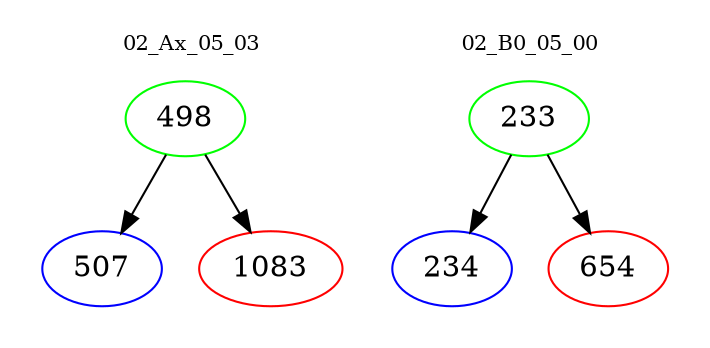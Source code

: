digraph{
subgraph cluster_0 {
color = white
label = "02_Ax_05_03";
fontsize=10;
T0_498 [label="498", color="green"]
T0_498 -> T0_507 [color="black"]
T0_507 [label="507", color="blue"]
T0_498 -> T0_1083 [color="black"]
T0_1083 [label="1083", color="red"]
}
subgraph cluster_1 {
color = white
label = "02_B0_05_00";
fontsize=10;
T1_233 [label="233", color="green"]
T1_233 -> T1_234 [color="black"]
T1_234 [label="234", color="blue"]
T1_233 -> T1_654 [color="black"]
T1_654 [label="654", color="red"]
}
}
